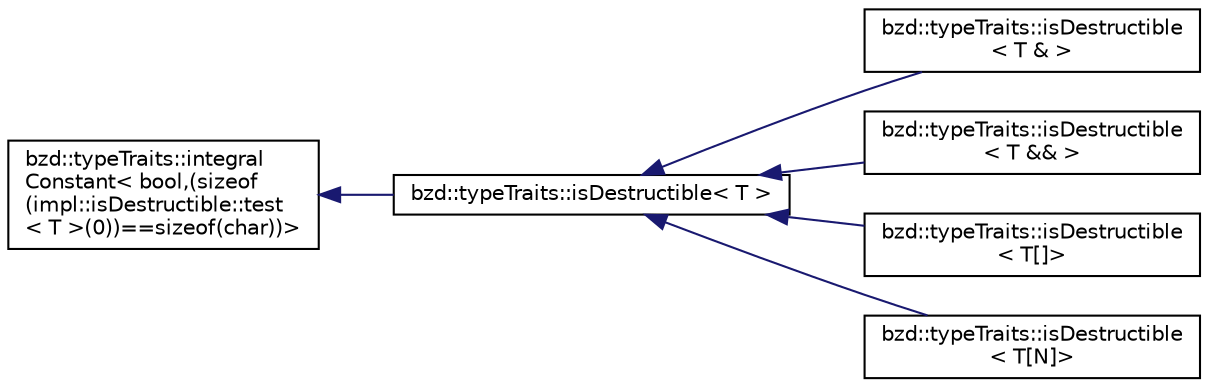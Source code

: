 digraph "Graphical Class Hierarchy"
{
  edge [fontname="Helvetica",fontsize="10",labelfontname="Helvetica",labelfontsize="10"];
  node [fontname="Helvetica",fontsize="10",shape=record];
  rankdir="LR";
  Node0 [label="bzd::typeTraits::integral\lConstant\< bool,(sizeof\l(impl::isDestructible::test\l\< T \>(0))==sizeof(char))\>",height=0.2,width=0.4,color="black", fillcolor="white", style="filled",URL="$structbzd_1_1typeTraits_1_1integralConstant.html"];
  Node0 -> Node1 [dir="back",color="midnightblue",fontsize="10",style="solid",fontname="Helvetica"];
  Node1 [label="bzd::typeTraits::isDestructible\< T \>",height=0.2,width=0.4,color="black", fillcolor="white", style="filled",URL="$structbzd_1_1typeTraits_1_1isDestructible.html"];
  Node1 -> Node2 [dir="back",color="midnightblue",fontsize="10",style="solid",fontname="Helvetica"];
  Node2 [label="bzd::typeTraits::isDestructible\l\< T & \>",height=0.2,width=0.4,color="black", fillcolor="white", style="filled",URL="$structbzd_1_1typeTraits_1_1isDestructible_3_01T_01_6_01_4.html"];
  Node1 -> Node3 [dir="back",color="midnightblue",fontsize="10",style="solid",fontname="Helvetica"];
  Node3 [label="bzd::typeTraits::isDestructible\l\< T && \>",height=0.2,width=0.4,color="black", fillcolor="white", style="filled",URL="$structbzd_1_1typeTraits_1_1isDestructible_3_01T_01_6_6_01_4.html"];
  Node1 -> Node4 [dir="back",color="midnightblue",fontsize="10",style="solid",fontname="Helvetica"];
  Node4 [label="bzd::typeTraits::isDestructible\l\< T[]\>",height=0.2,width=0.4,color="black", fillcolor="white", style="filled",URL="$structbzd_1_1typeTraits_1_1isDestructible_3_01T[]_4.html"];
  Node1 -> Node5 [dir="back",color="midnightblue",fontsize="10",style="solid",fontname="Helvetica"];
  Node5 [label="bzd::typeTraits::isDestructible\l\< T[N]\>",height=0.2,width=0.4,color="black", fillcolor="white", style="filled",URL="$structbzd_1_1typeTraits_1_1isDestructible_3_01T[N]_4.html"];
}
